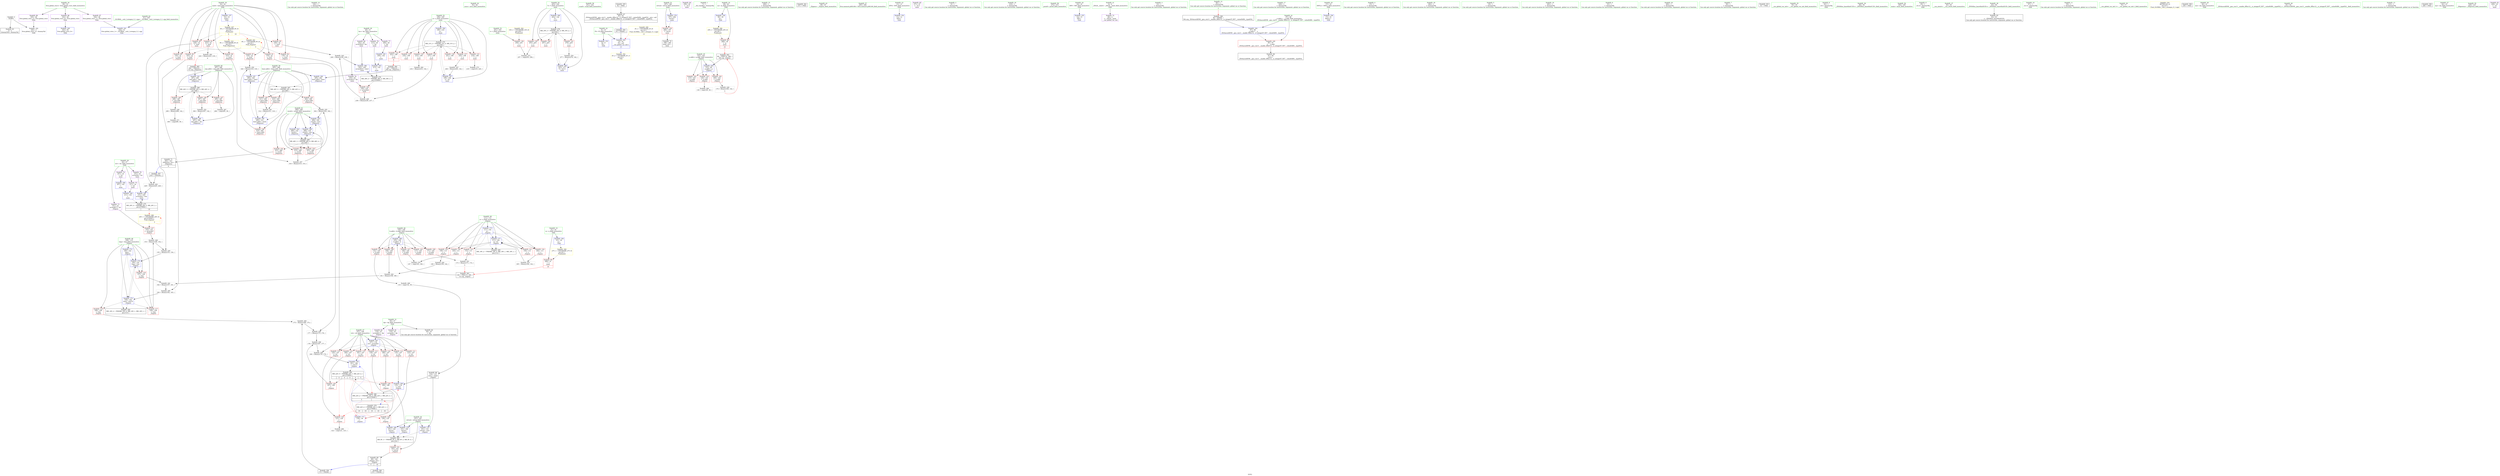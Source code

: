 digraph "SVFG" {
	label="SVFG";

	Node0x55671aad47f0 [shape=record,color=grey,label="{NodeID: 0\nNullPtr}"];
	Node0x55671aad47f0 -> Node0x55671aae4a30[style=solid];
	Node0x55671aad47f0 -> Node0x55671aaead90[style=solid];
	Node0x55671aaf2330 [shape=record,color=grey,label="{NodeID: 263\n229 = Binary(225, 228, )\n}"];
	Node0x55671aaf2330 -> Node0x55671aaec070[style=solid];
	Node0x55671aaebc60 [shape=record,color=blue,label="{NodeID: 180\n207\<--142\n\<--\nmain\n}"];
	Node0x55671aaebc60 -> Node0x55671aaebe00[style=dashed];
	Node0x55671aae2d90 [shape=record,color=red,label="{NodeID: 97\n318\<--32\n\<--mod\n_Z4ipowxx\n}"];
	Node0x55671aae2d90 -> Node0x55671aaf0fb0[style=solid];
	Node0x55671aae0bb0 [shape=record,color=green,label="{NodeID: 14\n142\<--1\n\<--dummyObj\nCan only get source location for instruction, argument, global var or function.}"];
	Node0x55671ab16270 [shape=record,color=black,label="{NodeID: 360\n270 = PHI(98, )\n}"];
	Node0x55671aae67c0 [shape=record,color=blue,label="{NodeID: 194\n287\<--308\nexp.addr\<--shr\n_Z4ipowxx\n}"];
	Node0x55671aae67c0 -> Node0x55671ab01e10[style=dashed];
	Node0x55671aae38f0 [shape=record,color=red,label="{NodeID: 111\n125\<--107\n\<--ret\n_Z2goxx\n}"];
	Node0x55671aae38f0 -> Node0x55671aae8ea0[style=solid];
	Node0x55671aae19b0 [shape=record,color=green,label="{NodeID: 28\n24\<--27\ninv\<--inv_field_insensitive\nGlob }"];
	Node0x55671aae19b0 -> Node0x55671aae52e0[style=solid];
	Node0x55671aae19b0 -> Node0x55671aae53b0[style=solid];
	Node0x55671aae19b0 -> Node0x55671aae5480[style=solid];
	Node0x55671aae19b0 -> Node0x55671aae5550[style=solid];
	Node0x55671ab03330 [shape=record,color=yellow,style=double,label="{NodeID: 291\n6V_1 = ENCHI(MR_6V_0)\npts\{34 \}\nFun[_Z2goxx]|{|<s4>5}}"];
	Node0x55671ab03330 -> Node0x55671aae6070[style=dashed];
	Node0x55671ab03330 -> Node0x55671aae6140[style=dashed];
	Node0x55671ab03330 -> Node0x55671aae6210[style=dashed];
	Node0x55671ab03330 -> Node0x55671aae62e0[style=dashed];
	Node0x55671ab03330:s4 -> Node0x55671ab03330[style=dashed,color=red];
	Node0x55671aae8dd0 [shape=record,color=red,label="{NodeID: 125\n121\<--120\n\<--\n_Z2goxx\n}"];
	Node0x55671aae8dd0 -> Node0x55671aae7af0[style=solid];
	Node0x55671aae2780 [shape=record,color=green,label="{NodeID: 42\n93\<--94\nacos\<--acos_field_insensitive\n}"];
	Node0x55671aae9930 [shape=record,color=red,label="{NodeID: 139\n255\<--203\n\<--T\nmain\n}"];
	Node0x55671aae9930 -> Node0x55671aae80f0[style=solid];
	Node0x55671aae43c0 [shape=record,color=green,label="{NodeID: 56\n251\<--252\nscanf\<--scanf_field_insensitive\n}"];
	Node0x55671aaea490 [shape=record,color=blue,label="{NodeID: 153\n8\<--9\nPI\<--\nGlob }"];
	Node0x55671aae5070 [shape=record,color=black,label="{NodeID: 70\n196\<--280\nmain_ret\<--\nmain\n}"];
	Node0x55671aaf0fb0 [shape=record,color=grey,label="{NodeID: 250\n320 = Binary(319, 318, )\n}"];
	Node0x55671aaf0fb0 -> Node0x55671aae6a30[style=solid];
	Node0x55671aaeb1d0 [shape=record,color=blue,label="{NodeID: 167\n107\<--118\nret\<--arrayidx1\n_Z2goxx\n}"];
	Node0x55671aaeb1d0 -> Node0x55671aae3820[style=dashed];
	Node0x55671aaeb1d0 -> Node0x55671aae38f0[style=dashed];
	Node0x55671aaeb1d0 -> Node0x55671aae39c0[style=dashed];
	Node0x55671aaeb1d0 -> Node0x55671aae3a90[style=dashed];
	Node0x55671aaeb1d0 -> Node0x55671aae3b60[style=dashed];
	Node0x55671aaeb1d0 -> Node0x55671aae3c30[style=dashed];
	Node0x55671aaeb1d0 -> Node0x55671aae8680[style=dashed];
	Node0x55671aae5bd0 [shape=record,color=purple,label="{NodeID: 84\n259\<--45\n\<--.str.2\nmain\n}"];
	Node0x55671aadf960 [shape=record,color=green,label="{NodeID: 1\n7\<--1\n__dso_handle\<--dummyObj\nGlob }"];
	Node0x55671aaf24b0 [shape=record,color=grey,label="{NodeID: 264\n234 = Binary(233, 142, )\n}"];
	Node0x55671aaebd30 [shape=record,color=blue,label="{NodeID: 181\n209\<--142\n\<--\nmain\n}"];
	Node0x55671aaebd30 -> Node0x55671aaebed0[style=dashed];
	Node0x55671aae2e60 [shape=record,color=red,label="{NodeID: 98\n268\<--38\n\<--m\nmain\n|{<s0>10}}"];
	Node0x55671aae2e60:s0 -> Node0x55671ab164e0[style=solid,color=red];
	Node0x55671aae0cb0 [shape=record,color=green,label="{NodeID: 15\n206\<--1\n\<--dummyObj\nCan only get source location for instruction, argument, global var or function.}"];
	Node0x55671ab16410 [shape=record,color=black,label="{NodeID: 361\n272 = PHI()\n}"];
	Node0x55671aafe810 [shape=record,color=black,label="{NodeID: 278\nMR_35V_3 = PHI(MR_35V_4, MR_35V_2, )\npts\{204 \}\n}"];
	Node0x55671aafe810 -> Node0x55671aae9930[style=dashed];
	Node0x55671aafe810 -> Node0x55671aae9a00[style=dashed];
	Node0x55671aafe810 -> Node0x55671aae9ad0[style=dashed];
	Node0x55671aafe810 -> Node0x55671aaec3b0[style=dashed];
	Node0x55671aae6890 [shape=record,color=blue,label="{NodeID: 195\n285\<--312\nbase.addr\<--mul2\n_Z4ipowxx\n}"];
	Node0x55671aae6890 -> Node0x55671aae9ee0[style=dashed];
	Node0x55671aae6890 -> Node0x55671aae6a30[style=dashed];
	Node0x55671aae39c0 [shape=record,color=red,label="{NodeID: 112\n135\<--107\n\<--ret\n_Z2goxx\n}"];
	Node0x55671aae39c0 -> Node0x55671aaeb370[style=solid];
	Node0x55671aae1ab0 [shape=record,color=green,label="{NodeID: 29\n28\<--31\nfac\<--fac_field_insensitive\nGlob }"];
	Node0x55671aae1ab0 -> Node0x55671aae5620[style=solid];
	Node0x55671aae1ab0 -> Node0x55671aae56f0[style=solid];
	Node0x55671aae1ab0 -> Node0x55671aae57c0[style=solid];
	Node0x55671aae1ab0 -> Node0x55671aae5890[style=solid];
	Node0x55671aae8ea0 [shape=record,color=red,label="{NodeID: 126\n126\<--125\n\<--\n_Z2goxx\n}"];
	Node0x55671aae8ea0 -> Node0x55671aaeb2a0[style=solid];
	Node0x55671aae2880 [shape=record,color=green,label="{NodeID: 43\n96\<--97\n_Z2goxx\<--_Z2goxx_field_insensitive\n}"];
	Node0x55671aae9a00 [shape=record,color=red,label="{NodeID: 140\n267\<--203\n\<--T\nmain\n}"];
	Node0x55671aae44c0 [shape=record,color=green,label="{NodeID: 57\n265\<--266\nllvm.memset.p0i8.i64\<--llvm.memset.p0i8.i64_field_insensitive\n}"];
	Node0x55671aaea590 [shape=record,color=blue,label="{NodeID: 154\n11\<--12\nEPS\<--\nGlob }"];
	Node0x55671aae5140 [shape=record,color=black,label="{NodeID: 71\n282\<--323\n_Z4ipowxx_ret\<--\n_Z4ipowxx\n|{<s0>6}}"];
	Node0x55671aae5140:s0 -> Node0x55671ab15f90[style=solid,color=blue];
	Node0x55671aaf1130 [shape=record,color=grey,label="{NodeID: 251\n173 = Binary(171, 172, )\n|{<s0>5}}"];
	Node0x55671aaf1130:s0 -> Node0x55671ab16720[style=solid,color=red];
	Node0x55671aaeb2a0 [shape=record,color=blue,label="{NodeID: 168\n101\<--126\nretval\<--\n_Z2goxx\n}"];
	Node0x55671aaeb2a0 -> Node0x55671ab00110[style=dashed];
	Node0x55671aae5ca0 [shape=record,color=purple,label="{NodeID: 85\n271\<--47\n\<--.str.3\nmain\n}"];
	Node0x55671aadfc60 [shape=record,color=green,label="{NodeID: 2\n9\<--1\n\<--dummyObj\nCan only get source location for instruction, argument, global var or function.}"];
	Node0x55671aae7670 [shape=record,color=grey,label="{NodeID: 265\n164 = Binary(162, 163, )\n}"];
	Node0x55671aae7670 -> Node0x55671aaeb850[style=solid];
	Node0x55671aaebe00 [shape=record,color=blue,label="{NodeID: 182\n211\<--142\n\<--\nmain\n}"];
	Node0x55671aaebe00 -> Node0x55671aafd910[style=dashed];
	Node0x55671aae2f30 [shape=record,color=red,label="{NodeID: 99\n269\<--41\n\<--n\nmain\n|{<s0>10}}"];
	Node0x55671aae2f30:s0 -> Node0x55671ab16720[style=solid,color=red];
	Node0x55671aae0db0 [shape=record,color=green,label="{NodeID: 16\n216\<--1\n\<--dummyObj\nCan only get source location for instruction, argument, global var or function.}"];
	Node0x55671ab164e0 [shape=record,color=black,label="{NodeID: 362\n99 = PHI(170, 268, )\n0th arg _Z2goxx }"];
	Node0x55671ab164e0 -> Node0x55671aaeb030[style=solid];
	Node0x55671aafed10 [shape=record,color=black,label="{NodeID: 279\nMR_22V_2 = PHI(MR_22V_3, MR_22V_1, )\npts\{370000 \}\n|{<s0>10|<s1>10|<s2>10|<s3>10|<s4>10}}"];
	Node0x55671aafed10:s0 -> Node0x55671aae8dd0[style=dashed,color=red];
	Node0x55671aafed10:s1 -> Node0x55671aae8ea0[style=dashed,color=red];
	Node0x55671aafed10:s2 -> Node0x55671aaeb370[style=dashed,color=red];
	Node0x55671aafed10:s3 -> Node0x55671aaeb510[style=dashed,color=red];
	Node0x55671aafed10:s4 -> Node0x55671ab01010[style=dashed,color=red];
	Node0x55671aae6960 [shape=record,color=blue,label="{NodeID: 196\n289\<--316\nresult\<--rem\n_Z4ipowxx\n}"];
	Node0x55671aae6960 -> Node0x55671ab02310[style=dashed];
	Node0x55671aae3a90 [shape=record,color=red,label="{NodeID: 113\n139\<--107\n\<--ret\n_Z2goxx\n}"];
	Node0x55671aae3a90 -> Node0x55671aaeb510[style=solid];
	Node0x55671aae1bb0 [shape=record,color=green,label="{NodeID: 30\n32\<--34\nmod\<--mod_field_insensitive\nGlob }"];
	Node0x55671aae1bb0 -> Node0x55671aae6070[style=solid];
	Node0x55671aae1bb0 -> Node0x55671aae6140[style=solid];
	Node0x55671aae1bb0 -> Node0x55671aae6210[style=solid];
	Node0x55671aae1bb0 -> Node0x55671aae62e0[style=solid];
	Node0x55671aae1bb0 -> Node0x55671aae63b0[style=solid];
	Node0x55671aae1bb0 -> Node0x55671aae6480[style=solid];
	Node0x55671aae1bb0 -> Node0x55671aae6550[style=solid];
	Node0x55671aae1bb0 -> Node0x55671aae2cc0[style=solid];
	Node0x55671aae1bb0 -> Node0x55671aae2d90[style=solid];
	Node0x55671aae1bb0 -> Node0x55671aaea890[style=solid];
	Node0x55671aae8f70 [shape=record,color=red,label="{NodeID: 127\n152\<--151\n\<--arrayidx7\n_Z2goxx\n}"];
	Node0x55671aae8f70 -> Node0x55671aaf0cb0[style=solid];
	Node0x55671aae2980 [shape=record,color=green,label="{NodeID: 44\n101\<--102\nretval\<--retval_field_insensitive\n_Z2goxx\n}"];
	Node0x55671aae2980 -> Node0x55671aae30d0[style=solid];
	Node0x55671aae2980 -> Node0x55671aaeb2a0[style=solid];
	Node0x55671aae2980 -> Node0x55671aaeb440[style=solid];
	Node0x55671aae2980 -> Node0x55671aaebac0[style=solid];
	Node0x55671ab04190 [shape=record,color=yellow,style=double,label="{NodeID: 307\n6V_1 = ENCHI(MR_6V_0)\npts\{34 \}\nFun[main]|{|<s3>6|<s4>10}}"];
	Node0x55671ab04190 -> Node0x55671aae63b0[style=dashed];
	Node0x55671ab04190 -> Node0x55671aae6480[style=dashed];
	Node0x55671ab04190 -> Node0x55671aae6550[style=dashed];
	Node0x55671ab04190:s3 -> Node0x55671ab04430[style=dashed,color=red];
	Node0x55671ab04190:s4 -> Node0x55671ab03330[style=dashed,color=red];
	Node0x55671aae9ad0 [shape=record,color=red,label="{NodeID: 141\n276\<--203\n\<--T\nmain\n}"];
	Node0x55671aae9ad0 -> Node0x55671aaf15b0[style=solid];
	Node0x55671aae45c0 [shape=record,color=green,label="{NodeID: 58\n273\<--274\nprintf\<--printf_field_insensitive\n}"];
	Node0x55671aaea690 [shape=record,color=blue,label="{NodeID: 155\n14\<--15\nINF\<--\nGlob }"];
	Node0x55671aae5210 [shape=record,color=purple,label="{NodeID: 72\n60\<--4\n\<--_ZStL8__ioinit\n__cxx_global_var_init\n}"];
	Node0x55671aaf12b0 [shape=record,color=grey,label="{NodeID: 252\n308 = Binary(307, 142, )\n}"];
	Node0x55671aaf12b0 -> Node0x55671aae67c0[style=solid];
	Node0x55671aaeb370 [shape=record,color=blue,label="{NodeID: 169\n135\<--134\n\<--conv\n_Z2goxx\n}"];
	Node0x55671aaeb370 -> Node0x55671ab01010[style=dashed];
	Node0x55671aae5d70 [shape=record,color=purple,label="{NodeID: 86\n343\<--49\nllvm.global_ctors_0\<--llvm.global_ctors\nGlob }"];
	Node0x55671aae5d70 -> Node0x55671aaeab90[style=solid];
	Node0x55671aadfcf0 [shape=record,color=green,label="{NodeID: 3\n12\<--1\n\<--dummyObj\nCan only get source location for instruction, argument, global var or function.}"];
	Node0x55671aae77f0 [shape=record,color=grey,label="{NodeID: 266\n130 = cmp(129, 39, )\n}"];
	Node0x55671aaebed0 [shape=record,color=blue,label="{NodeID: 183\n213\<--142\n\<--\nmain\n}"];
	Node0x55671aaebed0 -> Node0x55671aafde10[style=dashed];
	Node0x55671aae3000 [shape=record,color=red,label="{NodeID: 100\n90\<--87\n\<--__x.addr\n_ZSt4acosIiEN9__gnu_cxx11__enable_ifIXsr12__is_integerIT_EE7__valueEdE6__typeES2_\n}"];
	Node0x55671aae3000 -> Node0x55671aae4d30[style=solid];
	Node0x55671aae0eb0 [shape=record,color=green,label="{NodeID: 17\n220\<--1\n\<--dummyObj\nCan only get source location for instruction, argument, global var or function.}"];
	Node0x55671ab16720 [shape=record,color=black,label="{NodeID: 363\n100 = PHI(173, 269, )\n1st arg _Z2goxx }"];
	Node0x55671ab16720 -> Node0x55671aaeb100[style=solid];
	Node0x55671aae6a30 [shape=record,color=blue,label="{NodeID: 197\n285\<--320\nbase.addr\<--rem3\n_Z4ipowxx\n}"];
	Node0x55671aae6a30 -> Node0x55671ab01d20[style=dashed];
	Node0x55671aae3b60 [shape=record,color=red,label="{NodeID: 114\n166\<--107\n\<--ret\n_Z2goxx\n}"];
	Node0x55671aae3b60 -> Node0x55671aae9040[style=solid];
	Node0x55671aae1cb0 [shape=record,color=green,label="{NodeID: 31\n35\<--37\ndp\<--dp_field_insensitive\nGlob }"];
	Node0x55671aae1cb0 -> Node0x55671aae4b30[style=solid];
	Node0x55671aae1cb0 -> Node0x55671aae5960[style=solid];
	Node0x55671aae1cb0 -> Node0x55671aae5a30[style=solid];
	Node0x55671aae9040 [shape=record,color=red,label="{NodeID: 128\n167\<--166\n\<--\n_Z2goxx\n}"];
	Node0x55671aae9040 -> Node0x55671aaf1bb0[style=solid];
	Node0x55671aae2a50 [shape=record,color=green,label="{NodeID: 45\n103\<--104\np.addr\<--p.addr_field_insensitive\n_Z2goxx\n}"];
	Node0x55671aae2a50 -> Node0x55671aae31a0[style=solid];
	Node0x55671aae2a50 -> Node0x55671aae3270[style=solid];
	Node0x55671aae2a50 -> Node0x55671aae3340[style=solid];
	Node0x55671aae2a50 -> Node0x55671aaeb030[style=solid];
	Node0x55671ab04270 [shape=record,color=yellow,style=double,label="{NodeID: 308\n25V_1 = ENCHI(MR_25V_0)\npts\{40 \}\nFun[main]}"];
	Node0x55671ab04270 -> Node0x55671aae2e60[style=dashed];
	Node0x55671aae9ba0 [shape=record,color=red,label="{NodeID: 142\n236\<--235\n\<--arrayidx2\nmain\n}"];
	Node0x55671aae9ba0 -> Node0x55671aaf00b0[style=solid];
	Node0x55671aae46c0 [shape=record,color=green,label="{NodeID: 59\n285\<--286\nbase.addr\<--base.addr_field_insensitive\n_Z4ipowxx\n}"];
	Node0x55671aae46c0 -> Node0x55671aae9c70[style=solid];
	Node0x55671aae46c0 -> Node0x55671aae9d40[style=solid];
	Node0x55671aae46c0 -> Node0x55671aae9e10[style=solid];
	Node0x55671aae46c0 -> Node0x55671aae9ee0[style=solid];
	Node0x55671aae46c0 -> Node0x55671aaec480[style=solid];
	Node0x55671aae46c0 -> Node0x55671aae6890[style=solid];
	Node0x55671aae46c0 -> Node0x55671aae6a30[style=solid];
	Node0x55671aaea790 [shape=record,color=blue,label="{NodeID: 156\n17\<--18\nINFLL\<--\nGlob }"];
	Node0x55671aae52e0 [shape=record,color=purple,label="{NodeID: 73\n151\<--24\narrayidx7\<--inv\n_Z2goxx\n}"];
	Node0x55671aae52e0 -> Node0x55671aae8f70[style=solid];
	Node0x55671aaf1430 [shape=record,color=grey,label="{NodeID: 253\n185 = Binary(184, 142, )\n}"];
	Node0x55671aaf1430 -> Node0x55671aaeb9f0[style=solid];
	Node0x55671aaeb440 [shape=record,color=blue,label="{NodeID: 170\n101\<--134\nretval\<--conv\n_Z2goxx\n}"];
	Node0x55671aaeb440 -> Node0x55671ab00110[style=dashed];
	Node0x55671aae5e70 [shape=record,color=purple,label="{NodeID: 87\n344\<--49\nllvm.global_ctors_1\<--llvm.global_ctors\nGlob }"];
	Node0x55671aae5e70 -> Node0x55671aaeac90[style=solid];
	Node0x55671aadfd80 [shape=record,color=green,label="{NodeID: 4\n15\<--1\n\<--dummyObj\nCan only get source location for instruction, argument, global var or function.}"];
	Node0x55671aae7970 [shape=record,color=grey,label="{NodeID: 267\n296 = cmp(295, 39, )\n}"];
	Node0x55671aaebfa0 [shape=record,color=blue,label="{NodeID: 184\n199\<--216\na\<--\nmain\n}"];
	Node0x55671aaebfa0 -> Node0x55671aafd410[style=dashed];
	Node0x55671aae30d0 [shape=record,color=red,label="{NodeID: 101\n192\<--101\n\<--retval\n_Z2goxx\n}"];
	Node0x55671aae30d0 -> Node0x55671aae4fa0[style=solid];
	Node0x55671aae0fb0 [shape=record,color=green,label="{NodeID: 18\n262\<--1\n\<--dummyObj\nCan only get source location for instruction, argument, global var or function.}"];
	Node0x55671ab168a0 [shape=record,color=black,label="{NodeID: 364\n283 = PHI(222, )\n0th arg _Z4ipowxx }"];
	Node0x55671ab168a0 -> Node0x55671aaec480[style=solid];
	Node0x55671aae3c30 [shape=record,color=red,label="{NodeID: 115\n181\<--107\n\<--ret\n_Z2goxx\n}"];
	Node0x55671aae3c30 -> Node0x55671aaeb920[style=solid];
	Node0x55671aae1db0 [shape=record,color=green,label="{NodeID: 32\n38\<--40\nm\<--m_field_insensitive\nGlob }"];
	Node0x55671aae1db0 -> Node0x55671aae2e60[style=solid];
	Node0x55671aae1db0 -> Node0x55671aaea990[style=solid];
	Node0x55671aae9110 [shape=record,color=red,label="{NodeID: 129\n189\<--188\n\<--\n_Z2goxx\n}"];
	Node0x55671aae9110 -> Node0x55671aaebac0[style=solid];
	Node0x55671aae2b20 [shape=record,color=green,label="{NodeID: 46\n105\<--106\nk.addr\<--k.addr_field_insensitive\n_Z2goxx\n}"];
	Node0x55671aae2b20 -> Node0x55671aae3410[style=solid];
	Node0x55671aae2b20 -> Node0x55671aae34e0[style=solid];
	Node0x55671aae2b20 -> Node0x55671aae35b0[style=solid];
	Node0x55671aae2b20 -> Node0x55671aae3680[style=solid];
	Node0x55671aae2b20 -> Node0x55671aae3750[style=solid];
	Node0x55671aae2b20 -> Node0x55671aaeb100[style=solid];
	Node0x55671ab04350 [shape=record,color=yellow,style=double,label="{NodeID: 309\n27V_1 = ENCHI(MR_27V_0)\npts\{42 \}\nFun[main]}"];
	Node0x55671ab04350 -> Node0x55671aae2f30[style=dashed];
	Node0x55671aae9c70 [shape=record,color=red,label="{NodeID: 143\n302\<--285\n\<--base.addr\n_Z4ipowxx\n}"];
	Node0x55671aae9c70 -> Node0x55671aaf1730[style=solid];
	Node0x55671aae4790 [shape=record,color=green,label="{NodeID: 60\n287\<--288\nexp.addr\<--exp.addr_field_insensitive\n_Z4ipowxx\n}"];
	Node0x55671aae4790 -> Node0x55671aae9fb0[style=solid];
	Node0x55671aae4790 -> Node0x55671aaea080[style=solid];
	Node0x55671aae4790 -> Node0x55671aaea150[style=solid];
	Node0x55671aae4790 -> Node0x55671aaec550[style=solid];
	Node0x55671aae4790 -> Node0x55671aae67c0[style=solid];
	Node0x55671aaf00b0 [shape=record,color=grey,label="{NodeID: 240\n238 = Binary(236, 237, )\n}"];
	Node0x55671aaf00b0 -> Node0x55671aaf0530[style=solid];
	Node0x55671aaea890 [shape=record,color=blue,label="{NodeID: 157\n32\<--33\nmod\<--\nGlob }"];
	Node0x55671aaea890 -> Node0x55671ab04190[style=dashed];
	Node0x55671aae53b0 [shape=record,color=purple,label="{NodeID: 74\n207\<--24\n\<--inv\nmain\n}"];
	Node0x55671aae53b0 -> Node0x55671aaebc60[style=solid];
	Node0x55671aaf15b0 [shape=record,color=grey,label="{NodeID: 254\n277 = Binary(276, 142, )\n}"];
	Node0x55671aaf15b0 -> Node0x55671aaec3b0[style=solid];
	Node0x55671aaeb510 [shape=record,color=blue,label="{NodeID: 171\n139\<--39\n\<--\n_Z2goxx\n}"];
	Node0x55671aaeb510 -> Node0x55671aaffc10[style=dashed];
	Node0x55671aae5f70 [shape=record,color=purple,label="{NodeID: 88\n345\<--49\nllvm.global_ctors_2\<--llvm.global_ctors\nGlob }"];
	Node0x55671aae5f70 -> Node0x55671aaead90[style=solid];
	Node0x55671aadfe10 [shape=record,color=green,label="{NodeID: 5\n18\<--1\n\<--dummyObj\nCan only get source location for instruction, argument, global var or function.}"];
	Node0x55671aae7af0 [shape=record,color=grey,label="{NodeID: 268\n122 = cmp(121, 123, )\n}"];
	Node0x55671aaec070 [shape=record,color=blue,label="{NodeID: 185\n231\<--229\narrayidx\<--rem\nmain\n}"];
	Node0x55671aaec070 -> Node0x55671aafd910[style=dashed];
	Node0x55671aae31a0 [shape=record,color=red,label="{NodeID: 102\n115\<--103\n\<--p.addr\n_Z2goxx\n}"];
	Node0x55671aae10b0 [shape=record,color=green,label="{NodeID: 19\n263\<--1\n\<--dummyObj\nCan only get source location for instruction, argument, global var or function.}"];
	Node0x55671ab16a20 [shape=record,color=black,label="{NodeID: 365\n284 = PHI(224, )\n1st arg _Z4ipowxx }"];
	Node0x55671ab16a20 -> Node0x55671aaec550[style=solid];
	Node0x55671aaffc10 [shape=record,color=black,label="{NodeID: 282\nMR_22V_5 = PHI(MR_22V_7, MR_22V_4, )\npts\{370000 \}\n|{|<s3>5|<s4>5|<s5>5|<s6>5|<s7>5}}"];
	Node0x55671aaffc10 -> Node0x55671aae9040[style=dashed];
	Node0x55671aaffc10 -> Node0x55671aae9110[style=dashed];
	Node0x55671aaffc10 -> Node0x55671ab01010[style=dashed];
	Node0x55671aaffc10:s3 -> Node0x55671aae8dd0[style=dashed,color=red];
	Node0x55671aaffc10:s4 -> Node0x55671aae8ea0[style=dashed,color=red];
	Node0x55671aaffc10:s5 -> Node0x55671aaeb370[style=dashed,color=red];
	Node0x55671aaffc10:s6 -> Node0x55671aaeb510[style=dashed,color=red];
	Node0x55671aaffc10:s7 -> Node0x55671ab01010[style=dashed,color=red];
	Node0x55671aae8680 [shape=record,color=red,label="{NodeID: 116\n188\<--107\n\<--ret\n_Z2goxx\n}"];
	Node0x55671aae8680 -> Node0x55671aae9110[style=solid];
	Node0x55671aae1eb0 [shape=record,color=green,label="{NodeID: 33\n41\<--42\nn\<--n_field_insensitive\nGlob }"];
	Node0x55671aae1eb0 -> Node0x55671aae2f30[style=solid];
	Node0x55671aae1eb0 -> Node0x55671aaeaa90[style=solid];
	Node0x55671aae91e0 [shape=record,color=red,label="{NodeID: 130\n280\<--197\n\<--retval\nmain\n}"];
	Node0x55671aae91e0 -> Node0x55671aae5070[style=solid];
	Node0x55671aae2bf0 [shape=record,color=green,label="{NodeID: 47\n107\<--108\nret\<--ret_field_insensitive\n_Z2goxx\n}"];
	Node0x55671aae2bf0 -> Node0x55671aae3820[style=solid];
	Node0x55671aae2bf0 -> Node0x55671aae38f0[style=solid];
	Node0x55671aae2bf0 -> Node0x55671aae39c0[style=solid];
	Node0x55671aae2bf0 -> Node0x55671aae3a90[style=solid];
	Node0x55671aae2bf0 -> Node0x55671aae3b60[style=solid];
	Node0x55671aae2bf0 -> Node0x55671aae3c30[style=solid];
	Node0x55671aae2bf0 -> Node0x55671aae8680[style=solid];
	Node0x55671aae2bf0 -> Node0x55671aaeb1d0[style=solid];
	Node0x55671ab04430 [shape=record,color=yellow,style=double,label="{NodeID: 310\n6V_1 = ENCHI(MR_6V_0)\npts\{34 \}\nFun[_Z4ipowxx]}"];
	Node0x55671ab04430 -> Node0x55671aae2cc0[style=dashed];
	Node0x55671ab04430 -> Node0x55671aae2d90[style=dashed];
	Node0x55671aae9d40 [shape=record,color=red,label="{NodeID: 144\n310\<--285\n\<--base.addr\n_Z4ipowxx\n}"];
	Node0x55671aae9d40 -> Node0x55671aaf2030[style=solid];
	Node0x55671aae4860 [shape=record,color=green,label="{NodeID: 61\n289\<--290\nresult\<--result_field_insensitive\n_Z4ipowxx\n}"];
	Node0x55671aae4860 -> Node0x55671aaea220[style=solid];
	Node0x55671aae4860 -> Node0x55671aaea2f0[style=solid];
	Node0x55671aae4860 -> Node0x55671aaea3c0[style=solid];
	Node0x55671aae4860 -> Node0x55671aae6620[style=solid];
	Node0x55671aae4860 -> Node0x55671aae66f0[style=solid];
	Node0x55671aae4860 -> Node0x55671aae6960[style=solid];
	Node0x55671aaf0230 [shape=record,color=grey,label="{NodeID: 241\n162 = Binary(157, 161, )\n}"];
	Node0x55671aaf0230 -> Node0x55671aae7670[style=solid];
	Node0x55671aaea990 [shape=record,color=blue,label="{NodeID: 158\n38\<--39\nm\<--\nGlob }"];
	Node0x55671aaea990 -> Node0x55671ab04270[style=dashed];
	Node0x55671aae5480 [shape=record,color=purple,label="{NodeID: 75\n211\<--24\n\<--inv\nmain\n}"];
	Node0x55671aae5480 -> Node0x55671aaebe00[style=solid];
	Node0x55671aaf1730 [shape=record,color=grey,label="{NodeID: 255\n304 = Binary(303, 302, )\n}"];
	Node0x55671aaf1730 -> Node0x55671aae66f0[style=solid];
	Node0x55671aaeb5e0 [shape=record,color=blue,label="{NodeID: 172\n109\<--142\ntmp\<--\n_Z2goxx\n}"];
	Node0x55671aaeb5e0 -> Node0x55671aae8750[style=dashed];
	Node0x55671aaeb5e0 -> Node0x55671aaeb780[style=dashed];
	Node0x55671aaeb5e0 -> Node0x55671ab00610[style=dashed];
	Node0x55671aae6070 [shape=record,color=red,label="{NodeID: 89\n154\<--32\n\<--mod\n_Z2goxx\n}"];
	Node0x55671aae6070 -> Node0x55671aaf0830[style=solid];
	Node0x55671aae0650 [shape=record,color=green,label="{NodeID: 6\n33\<--1\n\<--dummyObj\nCan only get source location for instruction, argument, global var or function.}"];
	Node0x55671ab077b0 [shape=record,color=yellow,style=double,label="{NodeID: 352\n2V_2 = CSCHI(MR_2V_1)\npts\{10 \}\nCS[]}"];
	Node0x55671aae7c70 [shape=record,color=grey,label="{NodeID: 269\n133 = cmp(132, 39, )\n}"];
	Node0x55671aae7c70 -> Node0x55671aae4ed0[style=solid];
	Node0x55671aaec140 [shape=record,color=blue,label="{NodeID: 186\n242\<--240\narrayidx4\<--rem3\nmain\n}"];
	Node0x55671aaec140 -> Node0x55671aafde10[style=dashed];
	Node0x55671aae3270 [shape=record,color=red,label="{NodeID: 103\n129\<--103\n\<--p.addr\n_Z2goxx\n}"];
	Node0x55671aae3270 -> Node0x55671aae77f0[style=solid];
	Node0x55671aae11b0 [shape=record,color=green,label="{NodeID: 20\n264\<--1\n\<--dummyObj\nCan only get source location for instruction, argument, global var or function.}"];
	Node0x55671ab16af0 [shape=record,color=black,label="{NodeID: 366\n86 = PHI(80, )\n0th arg _ZSt4acosIiEN9__gnu_cxx11__enable_ifIXsr12__is_integerIT_EE7__valueEdE6__typeES2_ }"];
	Node0x55671ab16af0 -> Node0x55671aaeaf60[style=solid];
	Node0x55671ab00110 [shape=record,color=black,label="{NodeID: 283\nMR_8V_3 = PHI(MR_8V_5, MR_8V_2, MR_8V_4, )\npts\{102 \}\n}"];
	Node0x55671ab00110 -> Node0x55671aae30d0[style=dashed];
	Node0x55671aae8750 [shape=record,color=red,label="{NodeID: 117\n149\<--109\n\<--tmp\n_Z2goxx\n}"];
	Node0x55671aae8750 -> Node0x55671aaf0cb0[style=solid];
	Node0x55671aae1fb0 [shape=record,color=green,label="{NodeID: 34\n49\<--53\nllvm.global_ctors\<--llvm.global_ctors_field_insensitive\nGlob }"];
	Node0x55671aae1fb0 -> Node0x55671aae5d70[style=solid];
	Node0x55671aae1fb0 -> Node0x55671aae5e70[style=solid];
	Node0x55671aae1fb0 -> Node0x55671aae5f70[style=solid];
	Node0x55671aae92b0 [shape=record,color=red,label="{NodeID: 131\n218\<--199\n\<--a\nmain\n}"];
	Node0x55671aae92b0 -> Node0x55671aae8270[style=solid];
	Node0x55671aae3ce0 [shape=record,color=green,label="{NodeID: 48\n109\<--110\ntmp\<--tmp_field_insensitive\n_Z2goxx\n}"];
	Node0x55671aae3ce0 -> Node0x55671aae8750[style=solid];
	Node0x55671aae3ce0 -> Node0x55671aae8820[style=solid];
	Node0x55671aae3ce0 -> Node0x55671aae88f0[style=solid];
	Node0x55671aae3ce0 -> Node0x55671aaeb5e0[style=solid];
	Node0x55671aae3ce0 -> Node0x55671aaeb780[style=solid];
	Node0x55671aae3ce0 -> Node0x55671aaeb850[style=solid];
	Node0x55671aae9e10 [shape=record,color=red,label="{NodeID: 145\n311\<--285\n\<--base.addr\n_Z4ipowxx\n}"];
	Node0x55671aae9e10 -> Node0x55671aaf2030[style=solid];
	Node0x55671aae4930 [shape=record,color=green,label="{NodeID: 62\n51\<--338\n_GLOBAL__sub_I_orenguy_0_1.cpp\<--_GLOBAL__sub_I_orenguy_0_1.cpp_field_insensitive\n}"];
	Node0x55671aae4930 -> Node0x55671aaeac90[style=solid];
	Node0x55671aaf03b0 [shape=record,color=grey,label="{NodeID: 242\n161 = Binary(158, 160, )\n}"];
	Node0x55671aaf03b0 -> Node0x55671aaf0230[style=solid];
	Node0x55671aaeaa90 [shape=record,color=blue,label="{NodeID: 159\n41\<--39\nn\<--\nGlob }"];
	Node0x55671aaeaa90 -> Node0x55671ab04350[style=dashed];
	Node0x55671aae5550 [shape=record,color=purple,label="{NodeID: 76\n231\<--24\narrayidx\<--inv\nmain\n}"];
	Node0x55671aae5550 -> Node0x55671aaec070[style=solid];
	Node0x55671aaf18b0 [shape=record,color=grey,label="{NodeID: 256\n180 = Binary(178, 179, )\n}"];
	Node0x55671aaf18b0 -> Node0x55671aaeb920[style=solid];
	Node0x55671aaeb6b0 [shape=record,color=blue,label="{NodeID: 173\n111\<--142\na\<--\n_Z2goxx\n}"];
	Node0x55671aaeb6b0 -> Node0x55671aae89c0[style=dashed];
	Node0x55671aaeb6b0 -> Node0x55671aae8a90[style=dashed];
	Node0x55671aaeb6b0 -> Node0x55671aae8b60[style=dashed];
	Node0x55671aaeb6b0 -> Node0x55671aae8c30[style=dashed];
	Node0x55671aaeb6b0 -> Node0x55671aae8d00[style=dashed];
	Node0x55671aaeb6b0 -> Node0x55671aaeb9f0[style=dashed];
	Node0x55671aaeb6b0 -> Node0x55671ab00b10[style=dashed];
	Node0x55671aae6140 [shape=record,color=red,label="{NodeID: 90\n163\<--32\n\<--mod\n_Z2goxx\n}"];
	Node0x55671aae6140 -> Node0x55671aae7670[style=solid];
	Node0x55671aae06e0 [shape=record,color=green,label="{NodeID: 7\n39\<--1\n\<--dummyObj\nCan only get source location for instruction, argument, global var or function.}"];
	Node0x55671ab15350 [shape=record,color=black,label="{NodeID: 353\n61 = PHI()\n}"];
	Node0x55671aae7df0 [shape=record,color=grey,label="{NodeID: 270\n147 = cmp(145, 146, )\n}"];
	Node0x55671aaec210 [shape=record,color=blue,label="{NodeID: 187\n199\<--246\na\<--inc\nmain\n}"];
	Node0x55671aaec210 -> Node0x55671aafd410[style=dashed];
	Node0x55671aae3340 [shape=record,color=red,label="{NodeID: 104\n169\<--103\n\<--p.addr\n_Z2goxx\n}"];
	Node0x55671aae3340 -> Node0x55671aaf0e30[style=solid];
	Node0x55671aae12b0 [shape=record,color=green,label="{NodeID: 21\n4\<--6\n_ZStL8__ioinit\<--_ZStL8__ioinit_field_insensitive\nGlob }"];
	Node0x55671aae12b0 -> Node0x55671aae5210[style=solid];
	Node0x55671ab00610 [shape=record,color=black,label="{NodeID: 284\nMR_16V_2 = PHI(MR_16V_4, MR_16V_1, MR_16V_1, )\npts\{110 \}\n}"];
	Node0x55671aae8820 [shape=record,color=red,label="{NodeID: 118\n157\<--109\n\<--tmp\n_Z2goxx\n}"];
	Node0x55671aae8820 -> Node0x55671aaf0230[style=solid];
	Node0x55671aae20b0 [shape=record,color=green,label="{NodeID: 35\n54\<--55\n__cxx_global_var_init\<--__cxx_global_var_init_field_insensitive\n}"];
	Node0x55671ab03980 [shape=record,color=yellow,style=double,label="{NodeID: 298\n20V_1 = ENCHI(MR_20V_0)\npts\{270000 \}\nFun[_Z2goxx]|{|<s1>5}}"];
	Node0x55671ab03980 -> Node0x55671aae8f70[style=dashed];
	Node0x55671ab03980:s1 -> Node0x55671ab03980[style=dashed,color=red];
	Node0x55671aae9380 [shape=record,color=red,label="{NodeID: 132\n222\<--199\n\<--a\nmain\n|{<s0>6}}"];
	Node0x55671aae9380:s0 -> Node0x55671ab168a0[style=solid,color=red];
	Node0x55671aae3db0 [shape=record,color=green,label="{NodeID: 49\n111\<--112\na\<--a_field_insensitive\n_Z2goxx\n}"];
	Node0x55671aae3db0 -> Node0x55671aae89c0[style=solid];
	Node0x55671aae3db0 -> Node0x55671aae8a90[style=solid];
	Node0x55671aae3db0 -> Node0x55671aae8b60[style=solid];
	Node0x55671aae3db0 -> Node0x55671aae8c30[style=solid];
	Node0x55671aae3db0 -> Node0x55671aae8d00[style=solid];
	Node0x55671aae3db0 -> Node0x55671aaeb6b0[style=solid];
	Node0x55671aae3db0 -> Node0x55671aaeb9f0[style=solid];
	Node0x55671aae9ee0 [shape=record,color=red,label="{NodeID: 146\n319\<--285\n\<--base.addr\n_Z4ipowxx\n}"];
	Node0x55671aae9ee0 -> Node0x55671aaf0fb0[style=solid];
	Node0x55671aae4a30 [shape=record,color=black,label="{NodeID: 63\n2\<--3\ndummyVal\<--dummyVal\n}"];
	Node0x55671aaf0530 [shape=record,color=grey,label="{NodeID: 243\n240 = Binary(238, 239, )\n}"];
	Node0x55671aaf0530 -> Node0x55671aaec140[style=solid];
	Node0x55671aaeab90 [shape=record,color=blue,label="{NodeID: 160\n343\<--50\nllvm.global_ctors_0\<--\nGlob }"];
	Node0x55671aae5620 [shape=record,color=purple,label="{NodeID: 77\n209\<--28\n\<--fac\nmain\n}"];
	Node0x55671aae5620 -> Node0x55671aaebd30[style=solid];
	Node0x55671aaf1a30 [shape=record,color=grey,label="{NodeID: 257\n316 = Binary(315, 314, )\n}"];
	Node0x55671aaf1a30 -> Node0x55671aae6960[style=solid];
	Node0x55671aaeb780 [shape=record,color=blue,label="{NodeID: 174\n109\<--155\ntmp\<--rem\n_Z2goxx\n}"];
	Node0x55671aaeb780 -> Node0x55671aae8820[style=dashed];
	Node0x55671aaeb780 -> Node0x55671aaeb850[style=dashed];
	Node0x55671aae6210 [shape=record,color=red,label="{NodeID: 91\n176\<--32\n\<--mod\n_Z2goxx\n}"];
	Node0x55671aae6210 -> Node0x55671aaf1d30[style=solid];
	Node0x55671aae0770 [shape=record,color=green,label="{NodeID: 8\n43\<--1\n.str\<--dummyObj\nGlob }"];
	Node0x55671ab15280 [shape=record,color=black,label="{NodeID: 354\n79 = PHI(85, )\n}"];
	Node0x55671ab15280 -> Node0x55671aaeae90[style=solid];
	Node0x55671aae7f70 [shape=record,color=grey,label="{NodeID: 271\n300 = cmp(299, 39, )\n}"];
	Node0x55671aaec2e0 [shape=record,color=blue,label="{NodeID: 188\n203\<--142\nT\<--\nmain\n}"];
	Node0x55671aaec2e0 -> Node0x55671aafe810[style=dashed];
	Node0x55671aae3410 [shape=record,color=red,label="{NodeID: 105\n117\<--105\n\<--k.addr\n_Z2goxx\n}"];
	Node0x55671aae13b0 [shape=record,color=green,label="{NodeID: 22\n8\<--10\nPI\<--PI_field_insensitive\nGlob }"];
	Node0x55671aae13b0 -> Node0x55671aaea490[style=solid];
	Node0x55671aae13b0 -> Node0x55671aaeae90[style=solid];
	Node0x55671ab00b10 [shape=record,color=black,label="{NodeID: 285\nMR_18V_2 = PHI(MR_18V_4, MR_18V_1, MR_18V_1, )\npts\{112 \}\n}"];
	Node0x55671aae88f0 [shape=record,color=red,label="{NodeID: 119\n168\<--109\n\<--tmp\n_Z2goxx\n}"];
	Node0x55671aae88f0 -> Node0x55671aaf1eb0[style=solid];
	Node0x55671aae21b0 [shape=record,color=green,label="{NodeID: 36\n58\<--59\n_ZNSt8ios_base4InitC1Ev\<--_ZNSt8ios_base4InitC1Ev_field_insensitive\n}"];
	Node0x55671aae9450 [shape=record,color=red,label="{NodeID: 133\n230\<--199\n\<--a\nmain\n}"];
	Node0x55671aae3e80 [shape=record,color=green,label="{NodeID: 50\n194\<--195\nmain\<--main_field_insensitive\n}"];
	Node0x55671aae9fb0 [shape=record,color=red,label="{NodeID: 147\n295\<--287\n\<--exp.addr\n_Z4ipowxx\n}"];
	Node0x55671aae9fb0 -> Node0x55671aae7970[style=solid];
	Node0x55671aae4b30 [shape=record,color=black,label="{NodeID: 64\n36\<--35\n\<--dp\nCan only get source location for instruction, argument, global var or function.}"];
	Node0x55671aaf06b0 [shape=record,color=grey,label="{NodeID: 244\n160 = Binary(159, 142, )\n}"];
	Node0x55671aaf06b0 -> Node0x55671aaf03b0[style=solid];
	Node0x55671aaeac90 [shape=record,color=blue,label="{NodeID: 161\n344\<--51\nllvm.global_ctors_1\<--_GLOBAL__sub_I_orenguy_0_1.cpp\nGlob }"];
	Node0x55671aae56f0 [shape=record,color=purple,label="{NodeID: 78\n213\<--28\n\<--fac\nmain\n}"];
	Node0x55671aae56f0 -> Node0x55671aaebed0[style=solid];
	Node0x55671aaf1bb0 [shape=record,color=grey,label="{NodeID: 258\n178 = Binary(167, 177, )\n}"];
	Node0x55671aaf1bb0 -> Node0x55671aaf18b0[style=solid];
	Node0x55671aaeb850 [shape=record,color=blue,label="{NodeID: 175\n109\<--164\ntmp\<--rem10\n_Z2goxx\n}"];
	Node0x55671aaeb850 -> Node0x55671aae8750[style=dashed];
	Node0x55671aaeb850 -> Node0x55671aae88f0[style=dashed];
	Node0x55671aaeb850 -> Node0x55671aaeb780[style=dashed];
	Node0x55671aaeb850 -> Node0x55671ab00610[style=dashed];
	Node0x55671aae62e0 [shape=record,color=red,label="{NodeID: 92\n179\<--32\n\<--mod\n_Z2goxx\n}"];
	Node0x55671aae62e0 -> Node0x55671aaf18b0[style=solid];
	Node0x55671aae0800 [shape=record,color=green,label="{NodeID: 9\n45\<--1\n.str.2\<--dummyObj\nGlob }"];
	Node0x55671ab15d90 [shape=record,color=black,label="{NodeID: 355\n92 = PHI()\n}"];
	Node0x55671ab15d90 -> Node0x55671aae4e00[style=solid];
	Node0x55671aae80f0 [shape=record,color=grey,label="{NodeID: 272\n257 = cmp(255, 256, )\n}"];
	Node0x55671aaec3b0 [shape=record,color=blue,label="{NodeID: 189\n203\<--277\nT\<--inc13\nmain\n}"];
	Node0x55671aaec3b0 -> Node0x55671aafe810[style=dashed];
	Node0x55671aae34e0 [shape=record,color=red,label="{NodeID: 106\n132\<--105\n\<--k.addr\n_Z2goxx\n}"];
	Node0x55671aae34e0 -> Node0x55671aae7c70[style=solid];
	Node0x55671aae14b0 [shape=record,color=green,label="{NodeID: 23\n11\<--13\nEPS\<--EPS_field_insensitive\nGlob }"];
	Node0x55671aae14b0 -> Node0x55671aaea590[style=solid];
	Node0x55671ab01010 [shape=record,color=black,label="{NodeID: 286\nMR_22V_2 = PHI(MR_22V_5, MR_22V_1, MR_22V_3, )\npts\{370000 \}\n|{<s0>5|<s1>10}}"];
	Node0x55671ab01010:s0 -> Node0x55671aaeb920[style=dashed,color=blue];
	Node0x55671ab01010:s1 -> Node0x55671aafed10[style=dashed,color=blue];
	Node0x55671aae89c0 [shape=record,color=red,label="{NodeID: 120\n145\<--111\n\<--a\n_Z2goxx\n}"];
	Node0x55671aae89c0 -> Node0x55671aae7df0[style=solid];
	Node0x55671aae22b0 [shape=record,color=green,label="{NodeID: 37\n64\<--65\n__cxa_atexit\<--__cxa_atexit_field_insensitive\n}"];
	Node0x55671aae9520 [shape=record,color=red,label="{NodeID: 134\n233\<--199\n\<--a\nmain\n}"];
	Node0x55671aae9520 -> Node0x55671aaf24b0[style=solid];
	Node0x55671aae3f80 [shape=record,color=green,label="{NodeID: 51\n197\<--198\nretval\<--retval_field_insensitive\nmain\n}"];
	Node0x55671aae3f80 -> Node0x55671aae91e0[style=solid];
	Node0x55671aae3f80 -> Node0x55671aaebb90[style=solid];
	Node0x55671aaea080 [shape=record,color=red,label="{NodeID: 148\n298\<--287\n\<--exp.addr\n_Z4ipowxx\n}"];
	Node0x55671aaea080 -> Node0x55671aaf09b0[style=solid];
	Node0x55671aae4c30 [shape=record,color=black,label="{NodeID: 65\n62\<--63\n\<--_ZNSt8ios_base4InitD1Ev\nCan only get source location for instruction, argument, global var or function.}"];
	Node0x55671aaf0830 [shape=record,color=grey,label="{NodeID: 245\n155 = Binary(153, 154, )\n}"];
	Node0x55671aaf0830 -> Node0x55671aaeb780[style=solid];
	Node0x55671aaead90 [shape=record,color=blue, style = dotted,label="{NodeID: 162\n345\<--3\nllvm.global_ctors_2\<--dummyVal\nGlob }"];
	Node0x55671aae57c0 [shape=record,color=purple,label="{NodeID: 79\n235\<--28\narrayidx2\<--fac\nmain\n}"];
	Node0x55671aae57c0 -> Node0x55671aae9ba0[style=solid];
	Node0x55671aaf1d30 [shape=record,color=grey,label="{NodeID: 259\n177 = Binary(175, 176, )\n}"];
	Node0x55671aaf1d30 -> Node0x55671aaf1bb0[style=solid];
	Node0x55671aaeb920 [shape=record,color=blue,label="{NodeID: 176\n181\<--180\n\<--rem15\n_Z2goxx\n}"];
	Node0x55671aaeb920 -> Node0x55671aaffc10[style=dashed];
	Node0x55671aae63b0 [shape=record,color=red,label="{NodeID: 93\n223\<--32\n\<--mod\nmain\n}"];
	Node0x55671aae63b0 -> Node0x55671aaf21b0[style=solid];
	Node0x55671aae0890 [shape=record,color=green,label="{NodeID: 10\n47\<--1\n.str.3\<--dummyObj\nGlob }"];
	Node0x55671ab15e60 [shape=record,color=black,label="{NodeID: 356\n174 = PHI(98, )\n}"];
	Node0x55671ab15e60 -> Node0x55671aaf1eb0[style=solid];
	Node0x55671aae8270 [shape=record,color=grey,label="{NodeID: 273\n219 = cmp(218, 220, )\n}"];
	Node0x55671aaec480 [shape=record,color=blue,label="{NodeID: 190\n285\<--283\nbase.addr\<--base\n_Z4ipowxx\n}"];
	Node0x55671aaec480 -> Node0x55671ab01d20[style=dashed];
	Node0x55671aae35b0 [shape=record,color=red,label="{NodeID: 107\n146\<--105\n\<--k.addr\n_Z2goxx\n}"];
	Node0x55671aae35b0 -> Node0x55671aae7df0[style=solid];
	Node0x55671aae15b0 [shape=record,color=green,label="{NodeID: 24\n14\<--16\nINF\<--INF_field_insensitive\nGlob }"];
	Node0x55671aae15b0 -> Node0x55671aaea690[style=solid];
	Node0x55671ab01d20 [shape=record,color=black,label="{NodeID: 287\nMR_42V_3 = PHI(MR_42V_5, MR_42V_2, )\npts\{286 \}\n}"];
	Node0x55671ab01d20 -> Node0x55671aae9c70[style=dashed];
	Node0x55671ab01d20 -> Node0x55671aae9d40[style=dashed];
	Node0x55671ab01d20 -> Node0x55671aae9e10[style=dashed];
	Node0x55671ab01d20 -> Node0x55671aae6890[style=dashed];
	Node0x55671aae8a90 [shape=record,color=red,label="{NodeID: 121\n150\<--111\n\<--a\n_Z2goxx\n}"];
	Node0x55671aae23b0 [shape=record,color=green,label="{NodeID: 38\n63\<--69\n_ZNSt8ios_base4InitD1Ev\<--_ZNSt8ios_base4InitD1Ev_field_insensitive\n}"];
	Node0x55671aae23b0 -> Node0x55671aae4c30[style=solid];
	Node0x55671aae95f0 [shape=record,color=red,label="{NodeID: 135\n237\<--199\n\<--a\nmain\n}"];
	Node0x55671aae95f0 -> Node0x55671aaf00b0[style=solid];
	Node0x55671aae4050 [shape=record,color=green,label="{NodeID: 52\n199\<--200\na\<--a_field_insensitive\nmain\n}"];
	Node0x55671aae4050 -> Node0x55671aae92b0[style=solid];
	Node0x55671aae4050 -> Node0x55671aae9380[style=solid];
	Node0x55671aae4050 -> Node0x55671aae9450[style=solid];
	Node0x55671aae4050 -> Node0x55671aae9520[style=solid];
	Node0x55671aae4050 -> Node0x55671aae95f0[style=solid];
	Node0x55671aae4050 -> Node0x55671aae96c0[style=solid];
	Node0x55671aae4050 -> Node0x55671aae9790[style=solid];
	Node0x55671aae4050 -> Node0x55671aaebfa0[style=solid];
	Node0x55671aae4050 -> Node0x55671aaec210[style=solid];
	Node0x55671aaea150 [shape=record,color=red,label="{NodeID: 149\n307\<--287\n\<--exp.addr\n_Z4ipowxx\n}"];
	Node0x55671aaea150 -> Node0x55671aaf12b0[style=solid];
	Node0x55671aae4d30 [shape=record,color=black,label="{NodeID: 66\n91\<--90\nconv\<--\n_ZSt4acosIiEN9__gnu_cxx11__enable_ifIXsr12__is_integerIT_EE7__valueEdE6__typeES2_\n}"];
	Node0x55671aaf09b0 [shape=record,color=grey,label="{NodeID: 246\n299 = Binary(298, 142, )\n}"];
	Node0x55671aaf09b0 -> Node0x55671aae7f70[style=solid];
	Node0x55671aaeae90 [shape=record,color=blue,label="{NodeID: 163\n8\<--79\nPI\<--call\n__cxx_global_var_init.1\n|{<s0>13}}"];
	Node0x55671aaeae90:s0 -> Node0x55671ab077b0[style=dashed,color=blue];
	Node0x55671aae5890 [shape=record,color=purple,label="{NodeID: 80\n242\<--28\narrayidx4\<--fac\nmain\n}"];
	Node0x55671aae5890 -> Node0x55671aaec140[style=solid];
	Node0x55671aaf1eb0 [shape=record,color=grey,label="{NodeID: 260\n175 = Binary(168, 174, )\n}"];
	Node0x55671aaf1eb0 -> Node0x55671aaf1d30[style=solid];
	Node0x55671aaeb9f0 [shape=record,color=blue,label="{NodeID: 177\n111\<--185\na\<--inc\n_Z2goxx\n}"];
	Node0x55671aaeb9f0 -> Node0x55671aae89c0[style=dashed];
	Node0x55671aaeb9f0 -> Node0x55671aae8a90[style=dashed];
	Node0x55671aaeb9f0 -> Node0x55671aae8b60[style=dashed];
	Node0x55671aaeb9f0 -> Node0x55671aae8c30[style=dashed];
	Node0x55671aaeb9f0 -> Node0x55671aae8d00[style=dashed];
	Node0x55671aaeb9f0 -> Node0x55671aaeb9f0[style=dashed];
	Node0x55671aaeb9f0 -> Node0x55671ab00b10[style=dashed];
	Node0x55671aae6480 [shape=record,color=red,label="{NodeID: 94\n228\<--32\n\<--mod\nmain\n}"];
	Node0x55671aae6480 -> Node0x55671aaf2330[style=solid];
	Node0x55671aae0920 [shape=record,color=green,label="{NodeID: 11\n50\<--1\n\<--dummyObj\nCan only get source location for instruction, argument, global var or function.}"];
	Node0x55671ab15f90 [shape=record,color=black,label="{NodeID: 357\n225 = PHI(282, )\n}"];
	Node0x55671ab15f90 -> Node0x55671aaf2330[style=solid];
	Node0x55671aafd410 [shape=record,color=black,label="{NodeID: 274\nMR_31V_3 = PHI(MR_31V_4, MR_31V_2, )\npts\{200 \}\n}"];
	Node0x55671aafd410 -> Node0x55671aae92b0[style=dashed];
	Node0x55671aafd410 -> Node0x55671aae9380[style=dashed];
	Node0x55671aafd410 -> Node0x55671aae9450[style=dashed];
	Node0x55671aafd410 -> Node0x55671aae9520[style=dashed];
	Node0x55671aafd410 -> Node0x55671aae95f0[style=dashed];
	Node0x55671aafd410 -> Node0x55671aae96c0[style=dashed];
	Node0x55671aafd410 -> Node0x55671aae9790[style=dashed];
	Node0x55671aafd410 -> Node0x55671aaec210[style=dashed];
	Node0x55671aaec550 [shape=record,color=blue,label="{NodeID: 191\n287\<--284\nexp.addr\<--exp\n_Z4ipowxx\n}"];
	Node0x55671aaec550 -> Node0x55671ab01e10[style=dashed];
	Node0x55671aae3680 [shape=record,color=red,label="{NodeID: 108\n158\<--105\n\<--k.addr\n_Z2goxx\n}"];
	Node0x55671aae3680 -> Node0x55671aaf03b0[style=solid];
	Node0x55671aae16b0 [shape=record,color=green,label="{NodeID: 25\n17\<--19\nINFLL\<--INFLL_field_insensitive\nGlob }"];
	Node0x55671aae16b0 -> Node0x55671aaea790[style=solid];
	Node0x55671ab01e10 [shape=record,color=black,label="{NodeID: 288\nMR_44V_3 = PHI(MR_44V_4, MR_44V_2, )\npts\{288 \}\n}"];
	Node0x55671ab01e10 -> Node0x55671aae9fb0[style=dashed];
	Node0x55671ab01e10 -> Node0x55671aaea080[style=dashed];
	Node0x55671ab01e10 -> Node0x55671aaea150[style=dashed];
	Node0x55671ab01e10 -> Node0x55671aae67c0[style=dashed];
	Node0x55671aae8b60 [shape=record,color=red,label="{NodeID: 122\n159\<--111\n\<--a\n_Z2goxx\n}"];
	Node0x55671aae8b60 -> Node0x55671aaf06b0[style=solid];
	Node0x55671aae24b0 [shape=record,color=green,label="{NodeID: 39\n76\<--77\n__cxx_global_var_init.1\<--__cxx_global_var_init.1_field_insensitive\n}"];
	Node0x55671ab03d30 [shape=record,color=yellow,style=double,label="{NodeID: 302\n33V_1 = ENCHI(MR_33V_0)\npts\{202 \}\nFun[main]}"];
	Node0x55671ab03d30 -> Node0x55671aae9860[style=dashed];
	Node0x55671aae96c0 [shape=record,color=red,label="{NodeID: 136\n241\<--199\n\<--a\nmain\n}"];
	Node0x55671aae4120 [shape=record,color=green,label="{NodeID: 53\n201\<--202\nt\<--t_field_insensitive\nmain\n}"];
	Node0x55671aae4120 -> Node0x55671aae9860[style=solid];
	Node0x55671ab04a00 [shape=record,color=yellow,style=double,label="{NodeID: 316\nRETMU(2V_2)\npts\{10 \}\nFun[_GLOBAL__sub_I_orenguy_0_1.cpp]}"];
	Node0x55671aaea220 [shape=record,color=red,label="{NodeID: 150\n303\<--289\n\<--result\n_Z4ipowxx\n}"];
	Node0x55671aaea220 -> Node0x55671aaf1730[style=solid];
	Node0x55671aae4e00 [shape=record,color=black,label="{NodeID: 67\n85\<--92\n_ZSt4acosIiEN9__gnu_cxx11__enable_ifIXsr12__is_integerIT_EE7__valueEdE6__typeES2__ret\<--call\n_ZSt4acosIiEN9__gnu_cxx11__enable_ifIXsr12__is_integerIT_EE7__valueEdE6__typeES2_\n|{<s0>3}}"];
	Node0x55671aae4e00:s0 -> Node0x55671ab15280[style=solid,color=blue];
	Node0x55671aaf0b30 [shape=record,color=grey,label="{NodeID: 247\n246 = Binary(245, 142, )\n}"];
	Node0x55671aaf0b30 -> Node0x55671aaec210[style=solid];
	Node0x55671aaeaf60 [shape=record,color=blue,label="{NodeID: 164\n87\<--86\n__x.addr\<--__x\n_ZSt4acosIiEN9__gnu_cxx11__enable_ifIXsr12__is_integerIT_EE7__valueEdE6__typeES2_\n}"];
	Node0x55671aaeaf60 -> Node0x55671aae3000[style=dashed];
	Node0x55671aae5960 [shape=record,color=purple,label="{NodeID: 81\n116\<--35\narrayidx\<--dp\n_Z2goxx\n}"];
	Node0x55671aaf2030 [shape=record,color=grey,label="{NodeID: 261\n312 = Binary(311, 310, )\n}"];
	Node0x55671aaf2030 -> Node0x55671aae6890[style=solid];
	Node0x55671aaebac0 [shape=record,color=blue,label="{NodeID: 178\n101\<--189\nretval\<--\n_Z2goxx\n}"];
	Node0x55671aaebac0 -> Node0x55671ab00110[style=dashed];
	Node0x55671aae6550 [shape=record,color=red,label="{NodeID: 95\n239\<--32\n\<--mod\nmain\n}"];
	Node0x55671aae6550 -> Node0x55671aaf0530[style=solid];
	Node0x55671aae09b0 [shape=record,color=green,label="{NodeID: 12\n80\<--1\n\<--dummyObj\nCan only get source location for instruction, argument, global var or function.|{<s0>3}}"];
	Node0x55671aae09b0:s0 -> Node0x55671ab16af0[style=solid,color=red];
	Node0x55671ab160d0 [shape=record,color=black,label="{NodeID: 358\n250 = PHI()\n}"];
	Node0x55671aafd910 [shape=record,color=black,label="{NodeID: 275\nMR_20V_4 = PHI(MR_20V_5, MR_20V_3, )\npts\{270000 \}\n|{|<s1>10}}"];
	Node0x55671aafd910 -> Node0x55671aaec070[style=dashed];
	Node0x55671aafd910:s1 -> Node0x55671ab03980[style=dashed,color=red];
	Node0x55671aae6620 [shape=record,color=blue,label="{NodeID: 192\n289\<--142\nresult\<--\n_Z4ipowxx\n}"];
	Node0x55671aae6620 -> Node0x55671ab02310[style=dashed];
	Node0x55671aae3750 [shape=record,color=red,label="{NodeID: 109\n171\<--105\n\<--k.addr\n_Z2goxx\n}"];
	Node0x55671aae3750 -> Node0x55671aaf1130[style=solid];
	Node0x55671aae17b0 [shape=record,color=green,label="{NodeID: 26\n20\<--21\nmx\<--mx_field_insensitive\nGlob }"];
	Node0x55671ab02310 [shape=record,color=black,label="{NodeID: 289\nMR_46V_3 = PHI(MR_46V_6, MR_46V_2, )\npts\{290 \}\n}"];
	Node0x55671ab02310 -> Node0x55671aaea220[style=dashed];
	Node0x55671ab02310 -> Node0x55671aaea2f0[style=dashed];
	Node0x55671ab02310 -> Node0x55671aaea3c0[style=dashed];
	Node0x55671ab02310 -> Node0x55671aae66f0[style=dashed];
	Node0x55671ab02310 -> Node0x55671aae6960[style=dashed];
	Node0x55671aae8c30 [shape=record,color=red,label="{NodeID: 123\n172\<--111\n\<--a\n_Z2goxx\n}"];
	Node0x55671aae8c30 -> Node0x55671aaf1130[style=solid];
	Node0x55671aae25b0 [shape=record,color=green,label="{NodeID: 40\n81\<--82\n_ZSt4acosIiEN9__gnu_cxx11__enable_ifIXsr12__is_integerIT_EE7__valueEdE6__typeES2_\<--_ZSt4acosIiEN9__gnu_cxx11__enable_ifIXsr12__is_integerIT_EE7__valueEdE6__typeES2__field_insensitive\n}"];
	Node0x55671aae9790 [shape=record,color=red,label="{NodeID: 137\n245\<--199\n\<--a\nmain\n}"];
	Node0x55671aae9790 -> Node0x55671aaf0b30[style=solid];
	Node0x55671aae41f0 [shape=record,color=green,label="{NodeID: 54\n203\<--204\nT\<--T_field_insensitive\nmain\n}"];
	Node0x55671aae41f0 -> Node0x55671aae9930[style=solid];
	Node0x55671aae41f0 -> Node0x55671aae9a00[style=solid];
	Node0x55671aae41f0 -> Node0x55671aae9ad0[style=solid];
	Node0x55671aae41f0 -> Node0x55671aaec2e0[style=solid];
	Node0x55671aae41f0 -> Node0x55671aaec3b0[style=solid];
	Node0x55671aaea2f0 [shape=record,color=red,label="{NodeID: 151\n315\<--289\n\<--result\n_Z4ipowxx\n}"];
	Node0x55671aaea2f0 -> Node0x55671aaf1a30[style=solid];
	Node0x55671aae4ed0 [shape=record,color=black,label="{NodeID: 68\n134\<--133\nconv\<--cmp4\n_Z2goxx\n}"];
	Node0x55671aae4ed0 -> Node0x55671aaeb370[style=solid];
	Node0x55671aae4ed0 -> Node0x55671aaeb440[style=solid];
	Node0x55671aaf0cb0 [shape=record,color=grey,label="{NodeID: 248\n153 = Binary(149, 152, )\n}"];
	Node0x55671aaf0cb0 -> Node0x55671aaf0830[style=solid];
	Node0x55671aaeb030 [shape=record,color=blue,label="{NodeID: 165\n103\<--99\np.addr\<--p\n_Z2goxx\n}"];
	Node0x55671aaeb030 -> Node0x55671aae31a0[style=dashed];
	Node0x55671aaeb030 -> Node0x55671aae3270[style=dashed];
	Node0x55671aaeb030 -> Node0x55671aae3340[style=dashed];
	Node0x55671aae5a30 [shape=record,color=purple,label="{NodeID: 82\n118\<--35\narrayidx1\<--dp\n_Z2goxx\n}"];
	Node0x55671aae5a30 -> Node0x55671aaeb1d0[style=solid];
	Node0x55671aaf21b0 [shape=record,color=grey,label="{NodeID: 262\n224 = Binary(223, 216, )\n|{<s0>6}}"];
	Node0x55671aaf21b0:s0 -> Node0x55671ab16a20[style=solid,color=red];
	Node0x55671aaebb90 [shape=record,color=blue,label="{NodeID: 179\n197\<--206\nretval\<--\nmain\n}"];
	Node0x55671aaebb90 -> Node0x55671aae91e0[style=dashed];
	Node0x55671aae2cc0 [shape=record,color=red,label="{NodeID: 96\n314\<--32\n\<--mod\n_Z4ipowxx\n}"];
	Node0x55671aae2cc0 -> Node0x55671aaf1a30[style=solid];
	Node0x55671aae0ab0 [shape=record,color=green,label="{NodeID: 13\n123\<--1\n\<--dummyObj\nCan only get source location for instruction, argument, global var or function.}"];
	Node0x55671ab161a0 [shape=record,color=black,label="{NodeID: 359\n260 = PHI()\n}"];
	Node0x55671aafde10 [shape=record,color=black,label="{NodeID: 276\nMR_38V_4 = PHI(MR_38V_5, MR_38V_3, )\npts\{310000 \}\n}"];
	Node0x55671aafde10 -> Node0x55671aae9ba0[style=dashed];
	Node0x55671aafde10 -> Node0x55671aaec140[style=dashed];
	Node0x55671aae66f0 [shape=record,color=blue,label="{NodeID: 193\n289\<--304\nresult\<--mul\n_Z4ipowxx\n}"];
	Node0x55671aae66f0 -> Node0x55671aaea2f0[style=dashed];
	Node0x55671aae66f0 -> Node0x55671aae6960[style=dashed];
	Node0x55671aae3820 [shape=record,color=red,label="{NodeID: 110\n120\<--107\n\<--ret\n_Z2goxx\n}"];
	Node0x55671aae3820 -> Node0x55671aae8dd0[style=solid];
	Node0x55671aae18b0 [shape=record,color=green,label="{NodeID: 27\n22\<--23\nmy\<--my_field_insensitive\nGlob }"];
	Node0x55671ab02810 [shape=record,color=yellow,style=double,label="{NodeID: 290\n2V_1 = ENCHI(MR_2V_0)\npts\{10 \}\nFun[_GLOBAL__sub_I_orenguy_0_1.cpp]|{<s0>13}}"];
	Node0x55671ab02810:s0 -> Node0x55671aaeae90[style=dashed,color=red];
	Node0x55671aae8d00 [shape=record,color=red,label="{NodeID: 124\n184\<--111\n\<--a\n_Z2goxx\n}"];
	Node0x55671aae8d00 -> Node0x55671aaf1430[style=solid];
	Node0x55671aae26b0 [shape=record,color=green,label="{NodeID: 41\n87\<--88\n__x.addr\<--__x.addr_field_insensitive\n_ZSt4acosIiEN9__gnu_cxx11__enable_ifIXsr12__is_integerIT_EE7__valueEdE6__typeES2_\n}"];
	Node0x55671aae26b0 -> Node0x55671aae3000[style=solid];
	Node0x55671aae26b0 -> Node0x55671aaeaf60[style=solid];
	Node0x55671aae9860 [shape=record,color=red,label="{NodeID: 138\n256\<--201\n\<--t\nmain\n}"];
	Node0x55671aae9860 -> Node0x55671aae80f0[style=solid];
	Node0x55671aae42c0 [shape=record,color=green,label="{NodeID: 55\n226\<--227\n_Z4ipowxx\<--_Z4ipowxx_field_insensitive\n}"];
	Node0x55671aaea3c0 [shape=record,color=red,label="{NodeID: 152\n323\<--289\n\<--result\n_Z4ipowxx\n}"];
	Node0x55671aaea3c0 -> Node0x55671aae5140[style=solid];
	Node0x55671aae4fa0 [shape=record,color=black,label="{NodeID: 69\n98\<--192\n_Z2goxx_ret\<--\n_Z2goxx\n|{<s0>5|<s1>10}}"];
	Node0x55671aae4fa0:s0 -> Node0x55671ab15e60[style=solid,color=blue];
	Node0x55671aae4fa0:s1 -> Node0x55671ab16270[style=solid,color=blue];
	Node0x55671aaf0e30 [shape=record,color=grey,label="{NodeID: 249\n170 = Binary(169, 142, )\n|{<s0>5}}"];
	Node0x55671aaf0e30:s0 -> Node0x55671ab164e0[style=solid,color=red];
	Node0x55671aaeb100 [shape=record,color=blue,label="{NodeID: 166\n105\<--100\nk.addr\<--k\n_Z2goxx\n}"];
	Node0x55671aaeb100 -> Node0x55671aae3410[style=dashed];
	Node0x55671aaeb100 -> Node0x55671aae34e0[style=dashed];
	Node0x55671aaeb100 -> Node0x55671aae35b0[style=dashed];
	Node0x55671aaeb100 -> Node0x55671aae3680[style=dashed];
	Node0x55671aaeb100 -> Node0x55671aae3750[style=dashed];
	Node0x55671aae5b00 [shape=record,color=purple,label="{NodeID: 83\n249\<--43\n\<--.str\nmain\n}"];
}
